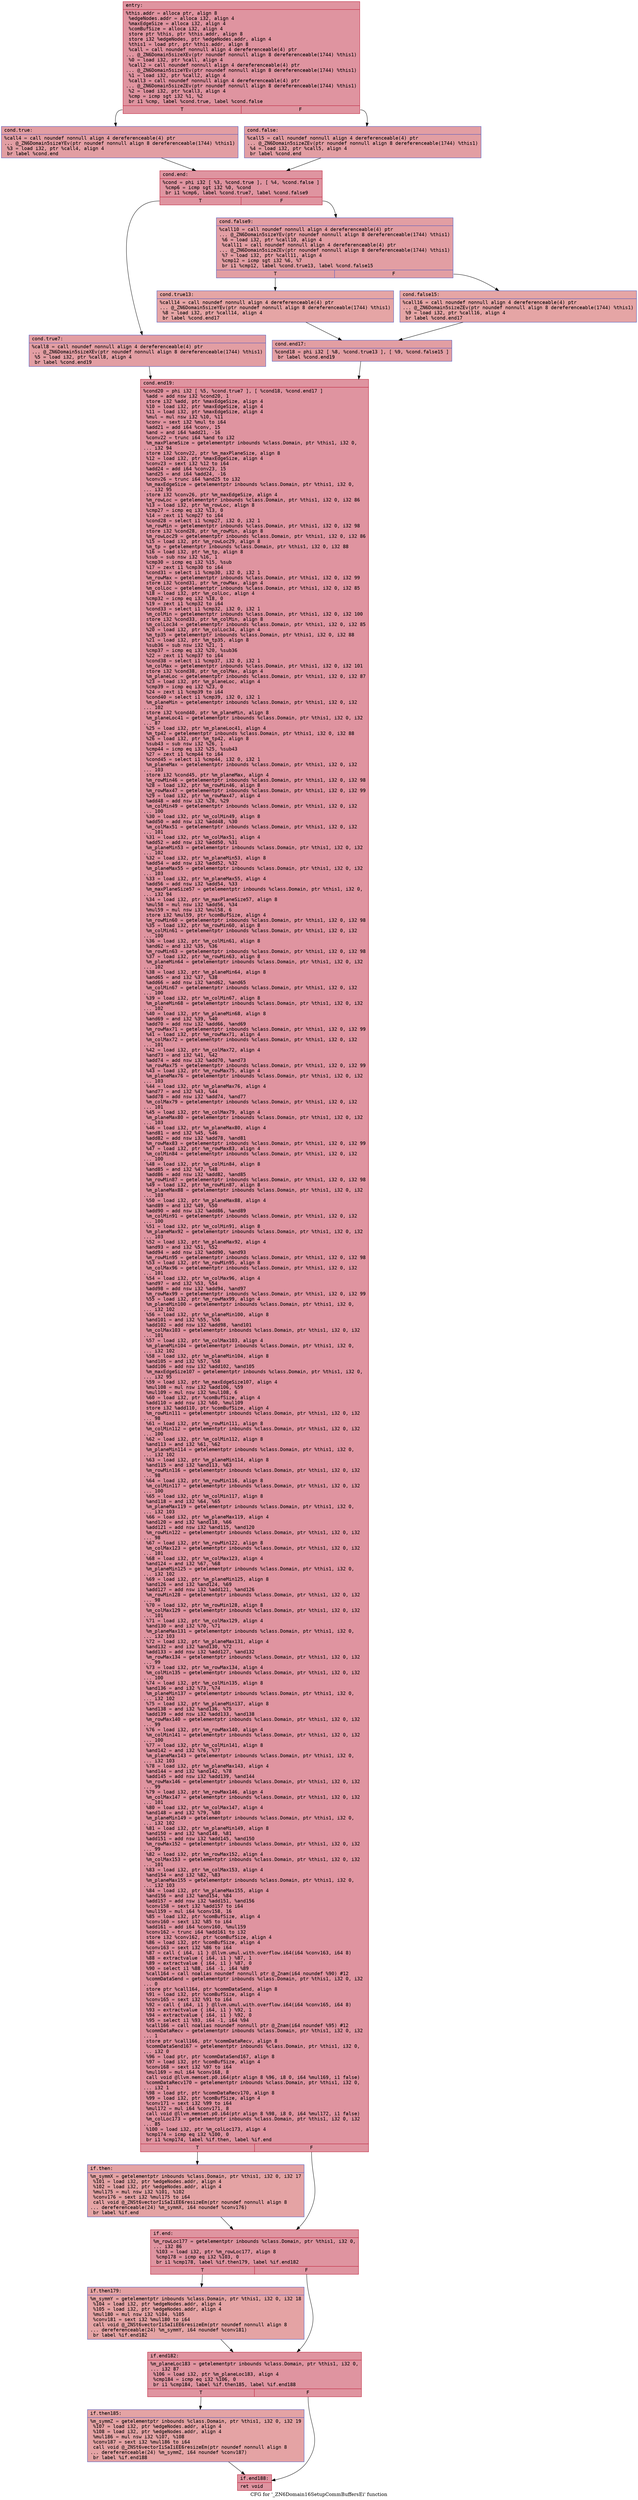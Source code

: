digraph "CFG for '_ZN6Domain16SetupCommBuffersEi' function" {
	label="CFG for '_ZN6Domain16SetupCommBuffersEi' function";

	Node0x555f5b0450c0 [shape=record,color="#b70d28ff", style=filled, fillcolor="#b70d2870" fontname="Courier",label="{entry:\l|  %this.addr = alloca ptr, align 8\l  %edgeNodes.addr = alloca i32, align 4\l  %maxEdgeSize = alloca i32, align 4\l  %comBufSize = alloca i32, align 4\l  store ptr %this, ptr %this.addr, align 8\l  store i32 %edgeNodes, ptr %edgeNodes.addr, align 4\l  %this1 = load ptr, ptr %this.addr, align 8\l  %call = call noundef nonnull align 4 dereferenceable(4) ptr\l... @_ZN6Domain5sizeXEv(ptr noundef nonnull align 8 dereferenceable(1744) %this1)\l  %0 = load i32, ptr %call, align 4\l  %call2 = call noundef nonnull align 4 dereferenceable(4) ptr\l... @_ZN6Domain5sizeYEv(ptr noundef nonnull align 8 dereferenceable(1744) %this1)\l  %1 = load i32, ptr %call2, align 4\l  %call3 = call noundef nonnull align 4 dereferenceable(4) ptr\l... @_ZN6Domain5sizeZEv(ptr noundef nonnull align 8 dereferenceable(1744) %this1)\l  %2 = load i32, ptr %call3, align 4\l  %cmp = icmp sgt i32 %1, %2\l  br i1 %cmp, label %cond.true, label %cond.false\l|{<s0>T|<s1>F}}"];
	Node0x555f5b0450c0:s0 -> Node0x555f5b045c50[tooltip="entry -> cond.true\nProbability 50.00%" ];
	Node0x555f5b0450c0:s1 -> Node0x555f5b045e40[tooltip="entry -> cond.false\nProbability 50.00%" ];
	Node0x555f5b045c50 [shape=record,color="#3d50c3ff", style=filled, fillcolor="#be242e70" fontname="Courier",label="{cond.true:\l|  %call4 = call noundef nonnull align 4 dereferenceable(4) ptr\l... @_ZN6Domain5sizeYEv(ptr noundef nonnull align 8 dereferenceable(1744) %this1)\l  %3 = load i32, ptr %call4, align 4\l  br label %cond.end\l}"];
	Node0x555f5b045c50 -> Node0x555f5b046160[tooltip="cond.true -> cond.end\nProbability 100.00%" ];
	Node0x555f5b045e40 [shape=record,color="#3d50c3ff", style=filled, fillcolor="#be242e70" fontname="Courier",label="{cond.false:\l|  %call5 = call noundef nonnull align 4 dereferenceable(4) ptr\l... @_ZN6Domain5sizeZEv(ptr noundef nonnull align 8 dereferenceable(1744) %this1)\l  %4 = load i32, ptr %call5, align 4\l  br label %cond.end\l}"];
	Node0x555f5b045e40 -> Node0x555f5b046160[tooltip="cond.false -> cond.end\nProbability 100.00%" ];
	Node0x555f5b046160 [shape=record,color="#b70d28ff", style=filled, fillcolor="#b70d2870" fontname="Courier",label="{cond.end:\l|  %cond = phi i32 [ %3, %cond.true ], [ %4, %cond.false ]\l  %cmp6 = icmp sgt i32 %0, %cond\l  br i1 %cmp6, label %cond.true7, label %cond.false9\l|{<s0>T|<s1>F}}"];
	Node0x555f5b046160:s0 -> Node0x555f5b046520[tooltip="cond.end -> cond.true7\nProbability 50.00%" ];
	Node0x555f5b046160:s1 -> Node0x555f5b0465d0[tooltip="cond.end -> cond.false9\nProbability 50.00%" ];
	Node0x555f5b046520 [shape=record,color="#3d50c3ff", style=filled, fillcolor="#be242e70" fontname="Courier",label="{cond.true7:\l|  %call8 = call noundef nonnull align 4 dereferenceable(4) ptr\l... @_ZN6Domain5sizeXEv(ptr noundef nonnull align 8 dereferenceable(1744) %this1)\l  %5 = load i32, ptr %call8, align 4\l  br label %cond.end19\l}"];
	Node0x555f5b046520 -> Node0x555f5b046920[tooltip="cond.true7 -> cond.end19\nProbability 100.00%" ];
	Node0x555f5b0465d0 [shape=record,color="#3d50c3ff", style=filled, fillcolor="#be242e70" fontname="Courier",label="{cond.false9:\l|  %call10 = call noundef nonnull align 4 dereferenceable(4) ptr\l... @_ZN6Domain5sizeYEv(ptr noundef nonnull align 8 dereferenceable(1744) %this1)\l  %6 = load i32, ptr %call10, align 4\l  %call11 = call noundef nonnull align 4 dereferenceable(4) ptr\l... @_ZN6Domain5sizeZEv(ptr noundef nonnull align 8 dereferenceable(1744) %this1)\l  %7 = load i32, ptr %call11, align 4\l  %cmp12 = icmp sgt i32 %6, %7\l  br i1 %cmp12, label %cond.true13, label %cond.false15\l|{<s0>T|<s1>F}}"];
	Node0x555f5b0465d0:s0 -> Node0x555f5b047100[tooltip="cond.false9 -> cond.true13\nProbability 50.00%" ];
	Node0x555f5b0465d0:s1 -> Node0x555f5b047150[tooltip="cond.false9 -> cond.false15\nProbability 50.00%" ];
	Node0x555f5b047100 [shape=record,color="#3d50c3ff", style=filled, fillcolor="#c5333470" fontname="Courier",label="{cond.true13:\l|  %call14 = call noundef nonnull align 4 dereferenceable(4) ptr\l... @_ZN6Domain5sizeYEv(ptr noundef nonnull align 8 dereferenceable(1744) %this1)\l  %8 = load i32, ptr %call14, align 4\l  br label %cond.end17\l}"];
	Node0x555f5b047100 -> Node0x555f5b0474a0[tooltip="cond.true13 -> cond.end17\nProbability 100.00%" ];
	Node0x555f5b047150 [shape=record,color="#3d50c3ff", style=filled, fillcolor="#c5333470" fontname="Courier",label="{cond.false15:\l|  %call16 = call noundef nonnull align 4 dereferenceable(4) ptr\l... @_ZN6Domain5sizeZEv(ptr noundef nonnull align 8 dereferenceable(1744) %this1)\l  %9 = load i32, ptr %call16, align 4\l  br label %cond.end17\l}"];
	Node0x555f5b047150 -> Node0x555f5b0474a0[tooltip="cond.false15 -> cond.end17\nProbability 100.00%" ];
	Node0x555f5b0474a0 [shape=record,color="#3d50c3ff", style=filled, fillcolor="#be242e70" fontname="Courier",label="{cond.end17:\l|  %cond18 = phi i32 [ %8, %cond.true13 ], [ %9, %cond.false15 ]\l  br label %cond.end19\l}"];
	Node0x555f5b0474a0 -> Node0x555f5b046920[tooltip="cond.end17 -> cond.end19\nProbability 100.00%" ];
	Node0x555f5b046920 [shape=record,color="#b70d28ff", style=filled, fillcolor="#b70d2870" fontname="Courier",label="{cond.end19:\l|  %cond20 = phi i32 [ %5, %cond.true7 ], [ %cond18, %cond.end17 ]\l  %add = add nsw i32 %cond20, 1\l  store i32 %add, ptr %maxEdgeSize, align 4\l  %10 = load i32, ptr %maxEdgeSize, align 4\l  %11 = load i32, ptr %maxEdgeSize, align 4\l  %mul = mul nsw i32 %10, %11\l  %conv = sext i32 %mul to i64\l  %add21 = add i64 %conv, 15\l  %and = and i64 %add21, -16\l  %conv22 = trunc i64 %and to i32\l  %m_maxPlaneSize = getelementptr inbounds %class.Domain, ptr %this1, i32 0,\l... i32 94\l  store i32 %conv22, ptr %m_maxPlaneSize, align 8\l  %12 = load i32, ptr %maxEdgeSize, align 4\l  %conv23 = sext i32 %12 to i64\l  %add24 = add i64 %conv23, 15\l  %and25 = and i64 %add24, -16\l  %conv26 = trunc i64 %and25 to i32\l  %m_maxEdgeSize = getelementptr inbounds %class.Domain, ptr %this1, i32 0,\l... i32 95\l  store i32 %conv26, ptr %m_maxEdgeSize, align 4\l  %m_rowLoc = getelementptr inbounds %class.Domain, ptr %this1, i32 0, i32 86\l  %13 = load i32, ptr %m_rowLoc, align 8\l  %cmp27 = icmp eq i32 %13, 0\l  %14 = zext i1 %cmp27 to i64\l  %cond28 = select i1 %cmp27, i32 0, i32 1\l  %m_rowMin = getelementptr inbounds %class.Domain, ptr %this1, i32 0, i32 98\l  store i32 %cond28, ptr %m_rowMin, align 8\l  %m_rowLoc29 = getelementptr inbounds %class.Domain, ptr %this1, i32 0, i32 86\l  %15 = load i32, ptr %m_rowLoc29, align 8\l  %m_tp = getelementptr inbounds %class.Domain, ptr %this1, i32 0, i32 88\l  %16 = load i32, ptr %m_tp, align 8\l  %sub = sub nsw i32 %16, 1\l  %cmp30 = icmp eq i32 %15, %sub\l  %17 = zext i1 %cmp30 to i64\l  %cond31 = select i1 %cmp30, i32 0, i32 1\l  %m_rowMax = getelementptr inbounds %class.Domain, ptr %this1, i32 0, i32 99\l  store i32 %cond31, ptr %m_rowMax, align 4\l  %m_colLoc = getelementptr inbounds %class.Domain, ptr %this1, i32 0, i32 85\l  %18 = load i32, ptr %m_colLoc, align 4\l  %cmp32 = icmp eq i32 %18, 0\l  %19 = zext i1 %cmp32 to i64\l  %cond33 = select i1 %cmp32, i32 0, i32 1\l  %m_colMin = getelementptr inbounds %class.Domain, ptr %this1, i32 0, i32 100\l  store i32 %cond33, ptr %m_colMin, align 8\l  %m_colLoc34 = getelementptr inbounds %class.Domain, ptr %this1, i32 0, i32 85\l  %20 = load i32, ptr %m_colLoc34, align 4\l  %m_tp35 = getelementptr inbounds %class.Domain, ptr %this1, i32 0, i32 88\l  %21 = load i32, ptr %m_tp35, align 8\l  %sub36 = sub nsw i32 %21, 1\l  %cmp37 = icmp eq i32 %20, %sub36\l  %22 = zext i1 %cmp37 to i64\l  %cond38 = select i1 %cmp37, i32 0, i32 1\l  %m_colMax = getelementptr inbounds %class.Domain, ptr %this1, i32 0, i32 101\l  store i32 %cond38, ptr %m_colMax, align 4\l  %m_planeLoc = getelementptr inbounds %class.Domain, ptr %this1, i32 0, i32 87\l  %23 = load i32, ptr %m_planeLoc, align 4\l  %cmp39 = icmp eq i32 %23, 0\l  %24 = zext i1 %cmp39 to i64\l  %cond40 = select i1 %cmp39, i32 0, i32 1\l  %m_planeMin = getelementptr inbounds %class.Domain, ptr %this1, i32 0, i32\l... 102\l  store i32 %cond40, ptr %m_planeMin, align 8\l  %m_planeLoc41 = getelementptr inbounds %class.Domain, ptr %this1, i32 0, i32\l... 87\l  %25 = load i32, ptr %m_planeLoc41, align 4\l  %m_tp42 = getelementptr inbounds %class.Domain, ptr %this1, i32 0, i32 88\l  %26 = load i32, ptr %m_tp42, align 8\l  %sub43 = sub nsw i32 %26, 1\l  %cmp44 = icmp eq i32 %25, %sub43\l  %27 = zext i1 %cmp44 to i64\l  %cond45 = select i1 %cmp44, i32 0, i32 1\l  %m_planeMax = getelementptr inbounds %class.Domain, ptr %this1, i32 0, i32\l... 103\l  store i32 %cond45, ptr %m_planeMax, align 4\l  %m_rowMin46 = getelementptr inbounds %class.Domain, ptr %this1, i32 0, i32 98\l  %28 = load i32, ptr %m_rowMin46, align 8\l  %m_rowMax47 = getelementptr inbounds %class.Domain, ptr %this1, i32 0, i32 99\l  %29 = load i32, ptr %m_rowMax47, align 4\l  %add48 = add nsw i32 %28, %29\l  %m_colMin49 = getelementptr inbounds %class.Domain, ptr %this1, i32 0, i32\l... 100\l  %30 = load i32, ptr %m_colMin49, align 8\l  %add50 = add nsw i32 %add48, %30\l  %m_colMax51 = getelementptr inbounds %class.Domain, ptr %this1, i32 0, i32\l... 101\l  %31 = load i32, ptr %m_colMax51, align 4\l  %add52 = add nsw i32 %add50, %31\l  %m_planeMin53 = getelementptr inbounds %class.Domain, ptr %this1, i32 0, i32\l... 102\l  %32 = load i32, ptr %m_planeMin53, align 8\l  %add54 = add nsw i32 %add52, %32\l  %m_planeMax55 = getelementptr inbounds %class.Domain, ptr %this1, i32 0, i32\l... 103\l  %33 = load i32, ptr %m_planeMax55, align 4\l  %add56 = add nsw i32 %add54, %33\l  %m_maxPlaneSize57 = getelementptr inbounds %class.Domain, ptr %this1, i32 0,\l... i32 94\l  %34 = load i32, ptr %m_maxPlaneSize57, align 8\l  %mul58 = mul nsw i32 %add56, %34\l  %mul59 = mul nsw i32 %mul58, 6\l  store i32 %mul59, ptr %comBufSize, align 4\l  %m_rowMin60 = getelementptr inbounds %class.Domain, ptr %this1, i32 0, i32 98\l  %35 = load i32, ptr %m_rowMin60, align 8\l  %m_colMin61 = getelementptr inbounds %class.Domain, ptr %this1, i32 0, i32\l... 100\l  %36 = load i32, ptr %m_colMin61, align 8\l  %and62 = and i32 %35, %36\l  %m_rowMin63 = getelementptr inbounds %class.Domain, ptr %this1, i32 0, i32 98\l  %37 = load i32, ptr %m_rowMin63, align 8\l  %m_planeMin64 = getelementptr inbounds %class.Domain, ptr %this1, i32 0, i32\l... 102\l  %38 = load i32, ptr %m_planeMin64, align 8\l  %and65 = and i32 %37, %38\l  %add66 = add nsw i32 %and62, %and65\l  %m_colMin67 = getelementptr inbounds %class.Domain, ptr %this1, i32 0, i32\l... 100\l  %39 = load i32, ptr %m_colMin67, align 8\l  %m_planeMin68 = getelementptr inbounds %class.Domain, ptr %this1, i32 0, i32\l... 102\l  %40 = load i32, ptr %m_planeMin68, align 8\l  %and69 = and i32 %39, %40\l  %add70 = add nsw i32 %add66, %and69\l  %m_rowMax71 = getelementptr inbounds %class.Domain, ptr %this1, i32 0, i32 99\l  %41 = load i32, ptr %m_rowMax71, align 4\l  %m_colMax72 = getelementptr inbounds %class.Domain, ptr %this1, i32 0, i32\l... 101\l  %42 = load i32, ptr %m_colMax72, align 4\l  %and73 = and i32 %41, %42\l  %add74 = add nsw i32 %add70, %and73\l  %m_rowMax75 = getelementptr inbounds %class.Domain, ptr %this1, i32 0, i32 99\l  %43 = load i32, ptr %m_rowMax75, align 4\l  %m_planeMax76 = getelementptr inbounds %class.Domain, ptr %this1, i32 0, i32\l... 103\l  %44 = load i32, ptr %m_planeMax76, align 4\l  %and77 = and i32 %43, %44\l  %add78 = add nsw i32 %add74, %and77\l  %m_colMax79 = getelementptr inbounds %class.Domain, ptr %this1, i32 0, i32\l... 101\l  %45 = load i32, ptr %m_colMax79, align 4\l  %m_planeMax80 = getelementptr inbounds %class.Domain, ptr %this1, i32 0, i32\l... 103\l  %46 = load i32, ptr %m_planeMax80, align 4\l  %and81 = and i32 %45, %46\l  %add82 = add nsw i32 %add78, %and81\l  %m_rowMax83 = getelementptr inbounds %class.Domain, ptr %this1, i32 0, i32 99\l  %47 = load i32, ptr %m_rowMax83, align 4\l  %m_colMin84 = getelementptr inbounds %class.Domain, ptr %this1, i32 0, i32\l... 100\l  %48 = load i32, ptr %m_colMin84, align 8\l  %and85 = and i32 %47, %48\l  %add86 = add nsw i32 %add82, %and85\l  %m_rowMin87 = getelementptr inbounds %class.Domain, ptr %this1, i32 0, i32 98\l  %49 = load i32, ptr %m_rowMin87, align 8\l  %m_planeMax88 = getelementptr inbounds %class.Domain, ptr %this1, i32 0, i32\l... 103\l  %50 = load i32, ptr %m_planeMax88, align 4\l  %and89 = and i32 %49, %50\l  %add90 = add nsw i32 %add86, %and89\l  %m_colMin91 = getelementptr inbounds %class.Domain, ptr %this1, i32 0, i32\l... 100\l  %51 = load i32, ptr %m_colMin91, align 8\l  %m_planeMax92 = getelementptr inbounds %class.Domain, ptr %this1, i32 0, i32\l... 103\l  %52 = load i32, ptr %m_planeMax92, align 4\l  %and93 = and i32 %51, %52\l  %add94 = add nsw i32 %add90, %and93\l  %m_rowMin95 = getelementptr inbounds %class.Domain, ptr %this1, i32 0, i32 98\l  %53 = load i32, ptr %m_rowMin95, align 8\l  %m_colMax96 = getelementptr inbounds %class.Domain, ptr %this1, i32 0, i32\l... 101\l  %54 = load i32, ptr %m_colMax96, align 4\l  %and97 = and i32 %53, %54\l  %add98 = add nsw i32 %add94, %and97\l  %m_rowMax99 = getelementptr inbounds %class.Domain, ptr %this1, i32 0, i32 99\l  %55 = load i32, ptr %m_rowMax99, align 4\l  %m_planeMin100 = getelementptr inbounds %class.Domain, ptr %this1, i32 0,\l... i32 102\l  %56 = load i32, ptr %m_planeMin100, align 8\l  %and101 = and i32 %55, %56\l  %add102 = add nsw i32 %add98, %and101\l  %m_colMax103 = getelementptr inbounds %class.Domain, ptr %this1, i32 0, i32\l... 101\l  %57 = load i32, ptr %m_colMax103, align 4\l  %m_planeMin104 = getelementptr inbounds %class.Domain, ptr %this1, i32 0,\l... i32 102\l  %58 = load i32, ptr %m_planeMin104, align 8\l  %and105 = and i32 %57, %58\l  %add106 = add nsw i32 %add102, %and105\l  %m_maxEdgeSize107 = getelementptr inbounds %class.Domain, ptr %this1, i32 0,\l... i32 95\l  %59 = load i32, ptr %m_maxEdgeSize107, align 4\l  %mul108 = mul nsw i32 %add106, %59\l  %mul109 = mul nsw i32 %mul108, 6\l  %60 = load i32, ptr %comBufSize, align 4\l  %add110 = add nsw i32 %60, %mul109\l  store i32 %add110, ptr %comBufSize, align 4\l  %m_rowMin111 = getelementptr inbounds %class.Domain, ptr %this1, i32 0, i32\l... 98\l  %61 = load i32, ptr %m_rowMin111, align 8\l  %m_colMin112 = getelementptr inbounds %class.Domain, ptr %this1, i32 0, i32\l... 100\l  %62 = load i32, ptr %m_colMin112, align 8\l  %and113 = and i32 %61, %62\l  %m_planeMin114 = getelementptr inbounds %class.Domain, ptr %this1, i32 0,\l... i32 102\l  %63 = load i32, ptr %m_planeMin114, align 8\l  %and115 = and i32 %and113, %63\l  %m_rowMin116 = getelementptr inbounds %class.Domain, ptr %this1, i32 0, i32\l... 98\l  %64 = load i32, ptr %m_rowMin116, align 8\l  %m_colMin117 = getelementptr inbounds %class.Domain, ptr %this1, i32 0, i32\l... 100\l  %65 = load i32, ptr %m_colMin117, align 8\l  %and118 = and i32 %64, %65\l  %m_planeMax119 = getelementptr inbounds %class.Domain, ptr %this1, i32 0,\l... i32 103\l  %66 = load i32, ptr %m_planeMax119, align 4\l  %and120 = and i32 %and118, %66\l  %add121 = add nsw i32 %and115, %and120\l  %m_rowMin122 = getelementptr inbounds %class.Domain, ptr %this1, i32 0, i32\l... 98\l  %67 = load i32, ptr %m_rowMin122, align 8\l  %m_colMax123 = getelementptr inbounds %class.Domain, ptr %this1, i32 0, i32\l... 101\l  %68 = load i32, ptr %m_colMax123, align 4\l  %and124 = and i32 %67, %68\l  %m_planeMin125 = getelementptr inbounds %class.Domain, ptr %this1, i32 0,\l... i32 102\l  %69 = load i32, ptr %m_planeMin125, align 8\l  %and126 = and i32 %and124, %69\l  %add127 = add nsw i32 %add121, %and126\l  %m_rowMin128 = getelementptr inbounds %class.Domain, ptr %this1, i32 0, i32\l... 98\l  %70 = load i32, ptr %m_rowMin128, align 8\l  %m_colMax129 = getelementptr inbounds %class.Domain, ptr %this1, i32 0, i32\l... 101\l  %71 = load i32, ptr %m_colMax129, align 4\l  %and130 = and i32 %70, %71\l  %m_planeMax131 = getelementptr inbounds %class.Domain, ptr %this1, i32 0,\l... i32 103\l  %72 = load i32, ptr %m_planeMax131, align 4\l  %and132 = and i32 %and130, %72\l  %add133 = add nsw i32 %add127, %and132\l  %m_rowMax134 = getelementptr inbounds %class.Domain, ptr %this1, i32 0, i32\l... 99\l  %73 = load i32, ptr %m_rowMax134, align 4\l  %m_colMin135 = getelementptr inbounds %class.Domain, ptr %this1, i32 0, i32\l... 100\l  %74 = load i32, ptr %m_colMin135, align 8\l  %and136 = and i32 %73, %74\l  %m_planeMin137 = getelementptr inbounds %class.Domain, ptr %this1, i32 0,\l... i32 102\l  %75 = load i32, ptr %m_planeMin137, align 8\l  %and138 = and i32 %and136, %75\l  %add139 = add nsw i32 %add133, %and138\l  %m_rowMax140 = getelementptr inbounds %class.Domain, ptr %this1, i32 0, i32\l... 99\l  %76 = load i32, ptr %m_rowMax140, align 4\l  %m_colMin141 = getelementptr inbounds %class.Domain, ptr %this1, i32 0, i32\l... 100\l  %77 = load i32, ptr %m_colMin141, align 8\l  %and142 = and i32 %76, %77\l  %m_planeMax143 = getelementptr inbounds %class.Domain, ptr %this1, i32 0,\l... i32 103\l  %78 = load i32, ptr %m_planeMax143, align 4\l  %and144 = and i32 %and142, %78\l  %add145 = add nsw i32 %add139, %and144\l  %m_rowMax146 = getelementptr inbounds %class.Domain, ptr %this1, i32 0, i32\l... 99\l  %79 = load i32, ptr %m_rowMax146, align 4\l  %m_colMax147 = getelementptr inbounds %class.Domain, ptr %this1, i32 0, i32\l... 101\l  %80 = load i32, ptr %m_colMax147, align 4\l  %and148 = and i32 %79, %80\l  %m_planeMin149 = getelementptr inbounds %class.Domain, ptr %this1, i32 0,\l... i32 102\l  %81 = load i32, ptr %m_planeMin149, align 8\l  %and150 = and i32 %and148, %81\l  %add151 = add nsw i32 %add145, %and150\l  %m_rowMax152 = getelementptr inbounds %class.Domain, ptr %this1, i32 0, i32\l... 99\l  %82 = load i32, ptr %m_rowMax152, align 4\l  %m_colMax153 = getelementptr inbounds %class.Domain, ptr %this1, i32 0, i32\l... 101\l  %83 = load i32, ptr %m_colMax153, align 4\l  %and154 = and i32 %82, %83\l  %m_planeMax155 = getelementptr inbounds %class.Domain, ptr %this1, i32 0,\l... i32 103\l  %84 = load i32, ptr %m_planeMax155, align 4\l  %and156 = and i32 %and154, %84\l  %add157 = add nsw i32 %add151, %and156\l  %conv158 = sext i32 %add157 to i64\l  %mul159 = mul i64 %conv158, 16\l  %85 = load i32, ptr %comBufSize, align 4\l  %conv160 = sext i32 %85 to i64\l  %add161 = add i64 %conv160, %mul159\l  %conv162 = trunc i64 %add161 to i32\l  store i32 %conv162, ptr %comBufSize, align 4\l  %86 = load i32, ptr %comBufSize, align 4\l  %conv163 = sext i32 %86 to i64\l  %87 = call \{ i64, i1 \} @llvm.umul.with.overflow.i64(i64 %conv163, i64 8)\l  %88 = extractvalue \{ i64, i1 \} %87, 1\l  %89 = extractvalue \{ i64, i1 \} %87, 0\l  %90 = select i1 %88, i64 -1, i64 %89\l  %call164 = call noalias noundef nonnull ptr @_Znam(i64 noundef %90) #12\l  %commDataSend = getelementptr inbounds %class.Domain, ptr %this1, i32 0, i32\l... 0\l  store ptr %call164, ptr %commDataSend, align 8\l  %91 = load i32, ptr %comBufSize, align 4\l  %conv165 = sext i32 %91 to i64\l  %92 = call \{ i64, i1 \} @llvm.umul.with.overflow.i64(i64 %conv165, i64 8)\l  %93 = extractvalue \{ i64, i1 \} %92, 1\l  %94 = extractvalue \{ i64, i1 \} %92, 0\l  %95 = select i1 %93, i64 -1, i64 %94\l  %call166 = call noalias noundef nonnull ptr @_Znam(i64 noundef %95) #12\l  %commDataRecv = getelementptr inbounds %class.Domain, ptr %this1, i32 0, i32\l... 1\l  store ptr %call166, ptr %commDataRecv, align 8\l  %commDataSend167 = getelementptr inbounds %class.Domain, ptr %this1, i32 0,\l... i32 0\l  %96 = load ptr, ptr %commDataSend167, align 8\l  %97 = load i32, ptr %comBufSize, align 4\l  %conv168 = sext i32 %97 to i64\l  %mul169 = mul i64 %conv168, 8\l  call void @llvm.memset.p0.i64(ptr align 8 %96, i8 0, i64 %mul169, i1 false)\l  %commDataRecv170 = getelementptr inbounds %class.Domain, ptr %this1, i32 0,\l... i32 1\l  %98 = load ptr, ptr %commDataRecv170, align 8\l  %99 = load i32, ptr %comBufSize, align 4\l  %conv171 = sext i32 %99 to i64\l  %mul172 = mul i64 %conv171, 8\l  call void @llvm.memset.p0.i64(ptr align 8 %98, i8 0, i64 %mul172, i1 false)\l  %m_colLoc173 = getelementptr inbounds %class.Domain, ptr %this1, i32 0, i32\l... 85\l  %100 = load i32, ptr %m_colLoc173, align 4\l  %cmp174 = icmp eq i32 %100, 0\l  br i1 %cmp174, label %if.then, label %if.end\l|{<s0>T|<s1>F}}"];
	Node0x555f5b046920:s0 -> Node0x555f5b0569e0[tooltip="cond.end19 -> if.then\nProbability 37.50%" ];
	Node0x555f5b046920:s1 -> Node0x555f5b056a90[tooltip="cond.end19 -> if.end\nProbability 62.50%" ];
	Node0x555f5b0569e0 [shape=record,color="#3d50c3ff", style=filled, fillcolor="#c32e3170" fontname="Courier",label="{if.then:\l|  %m_symmX = getelementptr inbounds %class.Domain, ptr %this1, i32 0, i32 17\l  %101 = load i32, ptr %edgeNodes.addr, align 4\l  %102 = load i32, ptr %edgeNodes.addr, align 4\l  %mul175 = mul nsw i32 %101, %102\l  %conv176 = sext i32 %mul175 to i64\l  call void @_ZNSt6vectorIiSaIiEE6resizeEm(ptr noundef nonnull align 8\l... dereferenceable(24) %m_symmX, i64 noundef %conv176)\l  br label %if.end\l}"];
	Node0x555f5b0569e0 -> Node0x555f5b056a90[tooltip="if.then -> if.end\nProbability 100.00%" ];
	Node0x555f5b056a90 [shape=record,color="#b70d28ff", style=filled, fillcolor="#b70d2870" fontname="Courier",label="{if.end:\l|  %m_rowLoc177 = getelementptr inbounds %class.Domain, ptr %this1, i32 0,\l... i32 86\l  %103 = load i32, ptr %m_rowLoc177, align 8\l  %cmp178 = icmp eq i32 %103, 0\l  br i1 %cmp178, label %if.then179, label %if.end182\l|{<s0>T|<s1>F}}"];
	Node0x555f5b056a90:s0 -> Node0x555f5b0572c0[tooltip="if.end -> if.then179\nProbability 37.50%" ];
	Node0x555f5b056a90:s1 -> Node0x555f5b057310[tooltip="if.end -> if.end182\nProbability 62.50%" ];
	Node0x555f5b0572c0 [shape=record,color="#3d50c3ff", style=filled, fillcolor="#c32e3170" fontname="Courier",label="{if.then179:\l|  %m_symmY = getelementptr inbounds %class.Domain, ptr %this1, i32 0, i32 18\l  %104 = load i32, ptr %edgeNodes.addr, align 4\l  %105 = load i32, ptr %edgeNodes.addr, align 4\l  %mul180 = mul nsw i32 %104, %105\l  %conv181 = sext i32 %mul180 to i64\l  call void @_ZNSt6vectorIiSaIiEE6resizeEm(ptr noundef nonnull align 8\l... dereferenceable(24) %m_symmY, i64 noundef %conv181)\l  br label %if.end182\l}"];
	Node0x555f5b0572c0 -> Node0x555f5b057310[tooltip="if.then179 -> if.end182\nProbability 100.00%" ];
	Node0x555f5b057310 [shape=record,color="#b70d28ff", style=filled, fillcolor="#b70d2870" fontname="Courier",label="{if.end182:\l|  %m_planeLoc183 = getelementptr inbounds %class.Domain, ptr %this1, i32 0,\l... i32 87\l  %106 = load i32, ptr %m_planeLoc183, align 4\l  %cmp184 = icmp eq i32 %106, 0\l  br i1 %cmp184, label %if.then185, label %if.end188\l|{<s0>T|<s1>F}}"];
	Node0x555f5b057310:s0 -> Node0x555f5b057b30[tooltip="if.end182 -> if.then185\nProbability 37.50%" ];
	Node0x555f5b057310:s1 -> Node0x555f5b057b80[tooltip="if.end182 -> if.end188\nProbability 62.50%" ];
	Node0x555f5b057b30 [shape=record,color="#3d50c3ff", style=filled, fillcolor="#c32e3170" fontname="Courier",label="{if.then185:\l|  %m_symmZ = getelementptr inbounds %class.Domain, ptr %this1, i32 0, i32 19\l  %107 = load i32, ptr %edgeNodes.addr, align 4\l  %108 = load i32, ptr %edgeNodes.addr, align 4\l  %mul186 = mul nsw i32 %107, %108\l  %conv187 = sext i32 %mul186 to i64\l  call void @_ZNSt6vectorIiSaIiEE6resizeEm(ptr noundef nonnull align 8\l... dereferenceable(24) %m_symmZ, i64 noundef %conv187)\l  br label %if.end188\l}"];
	Node0x555f5b057b30 -> Node0x555f5b057b80[tooltip="if.then185 -> if.end188\nProbability 100.00%" ];
	Node0x555f5b057b80 [shape=record,color="#b70d28ff", style=filled, fillcolor="#b70d2870" fontname="Courier",label="{if.end188:\l|  ret void\l}"];
}
